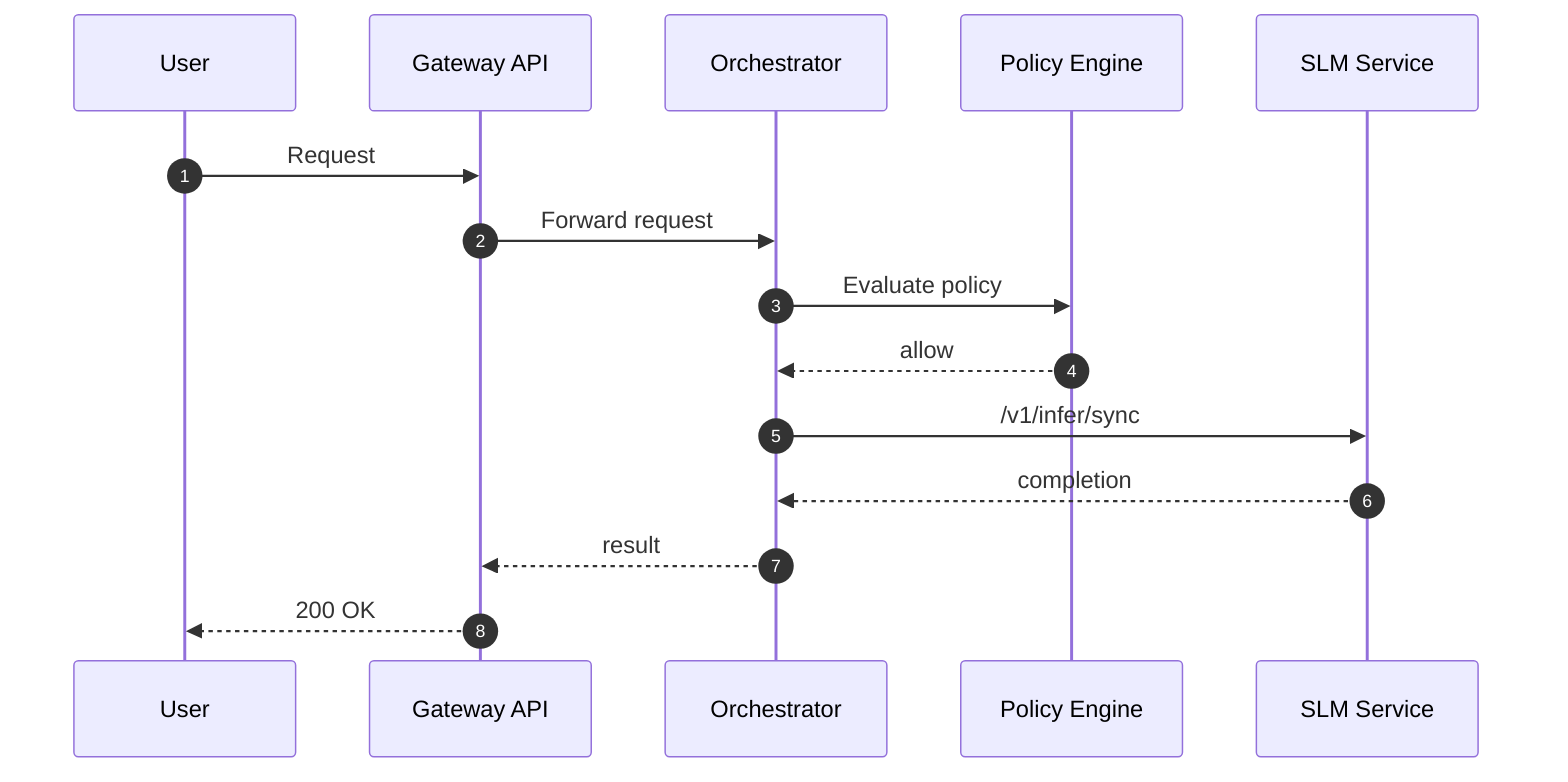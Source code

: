 sequenceDiagram
  autonumber
  participant User
  participant GW as Gateway API
  participant ORCH as Orchestrator
  participant POL as Policy Engine
  participant SLM as SLM Service

  User->>GW: Request
  GW->>ORCH: Forward request
  ORCH->>POL: Evaluate policy
  POL-->>ORCH: allow
  ORCH->>SLM: /v1/infer/sync
  SLM-->>ORCH: completion
  ORCH-->>GW: result
  GW-->>User: 200 OK